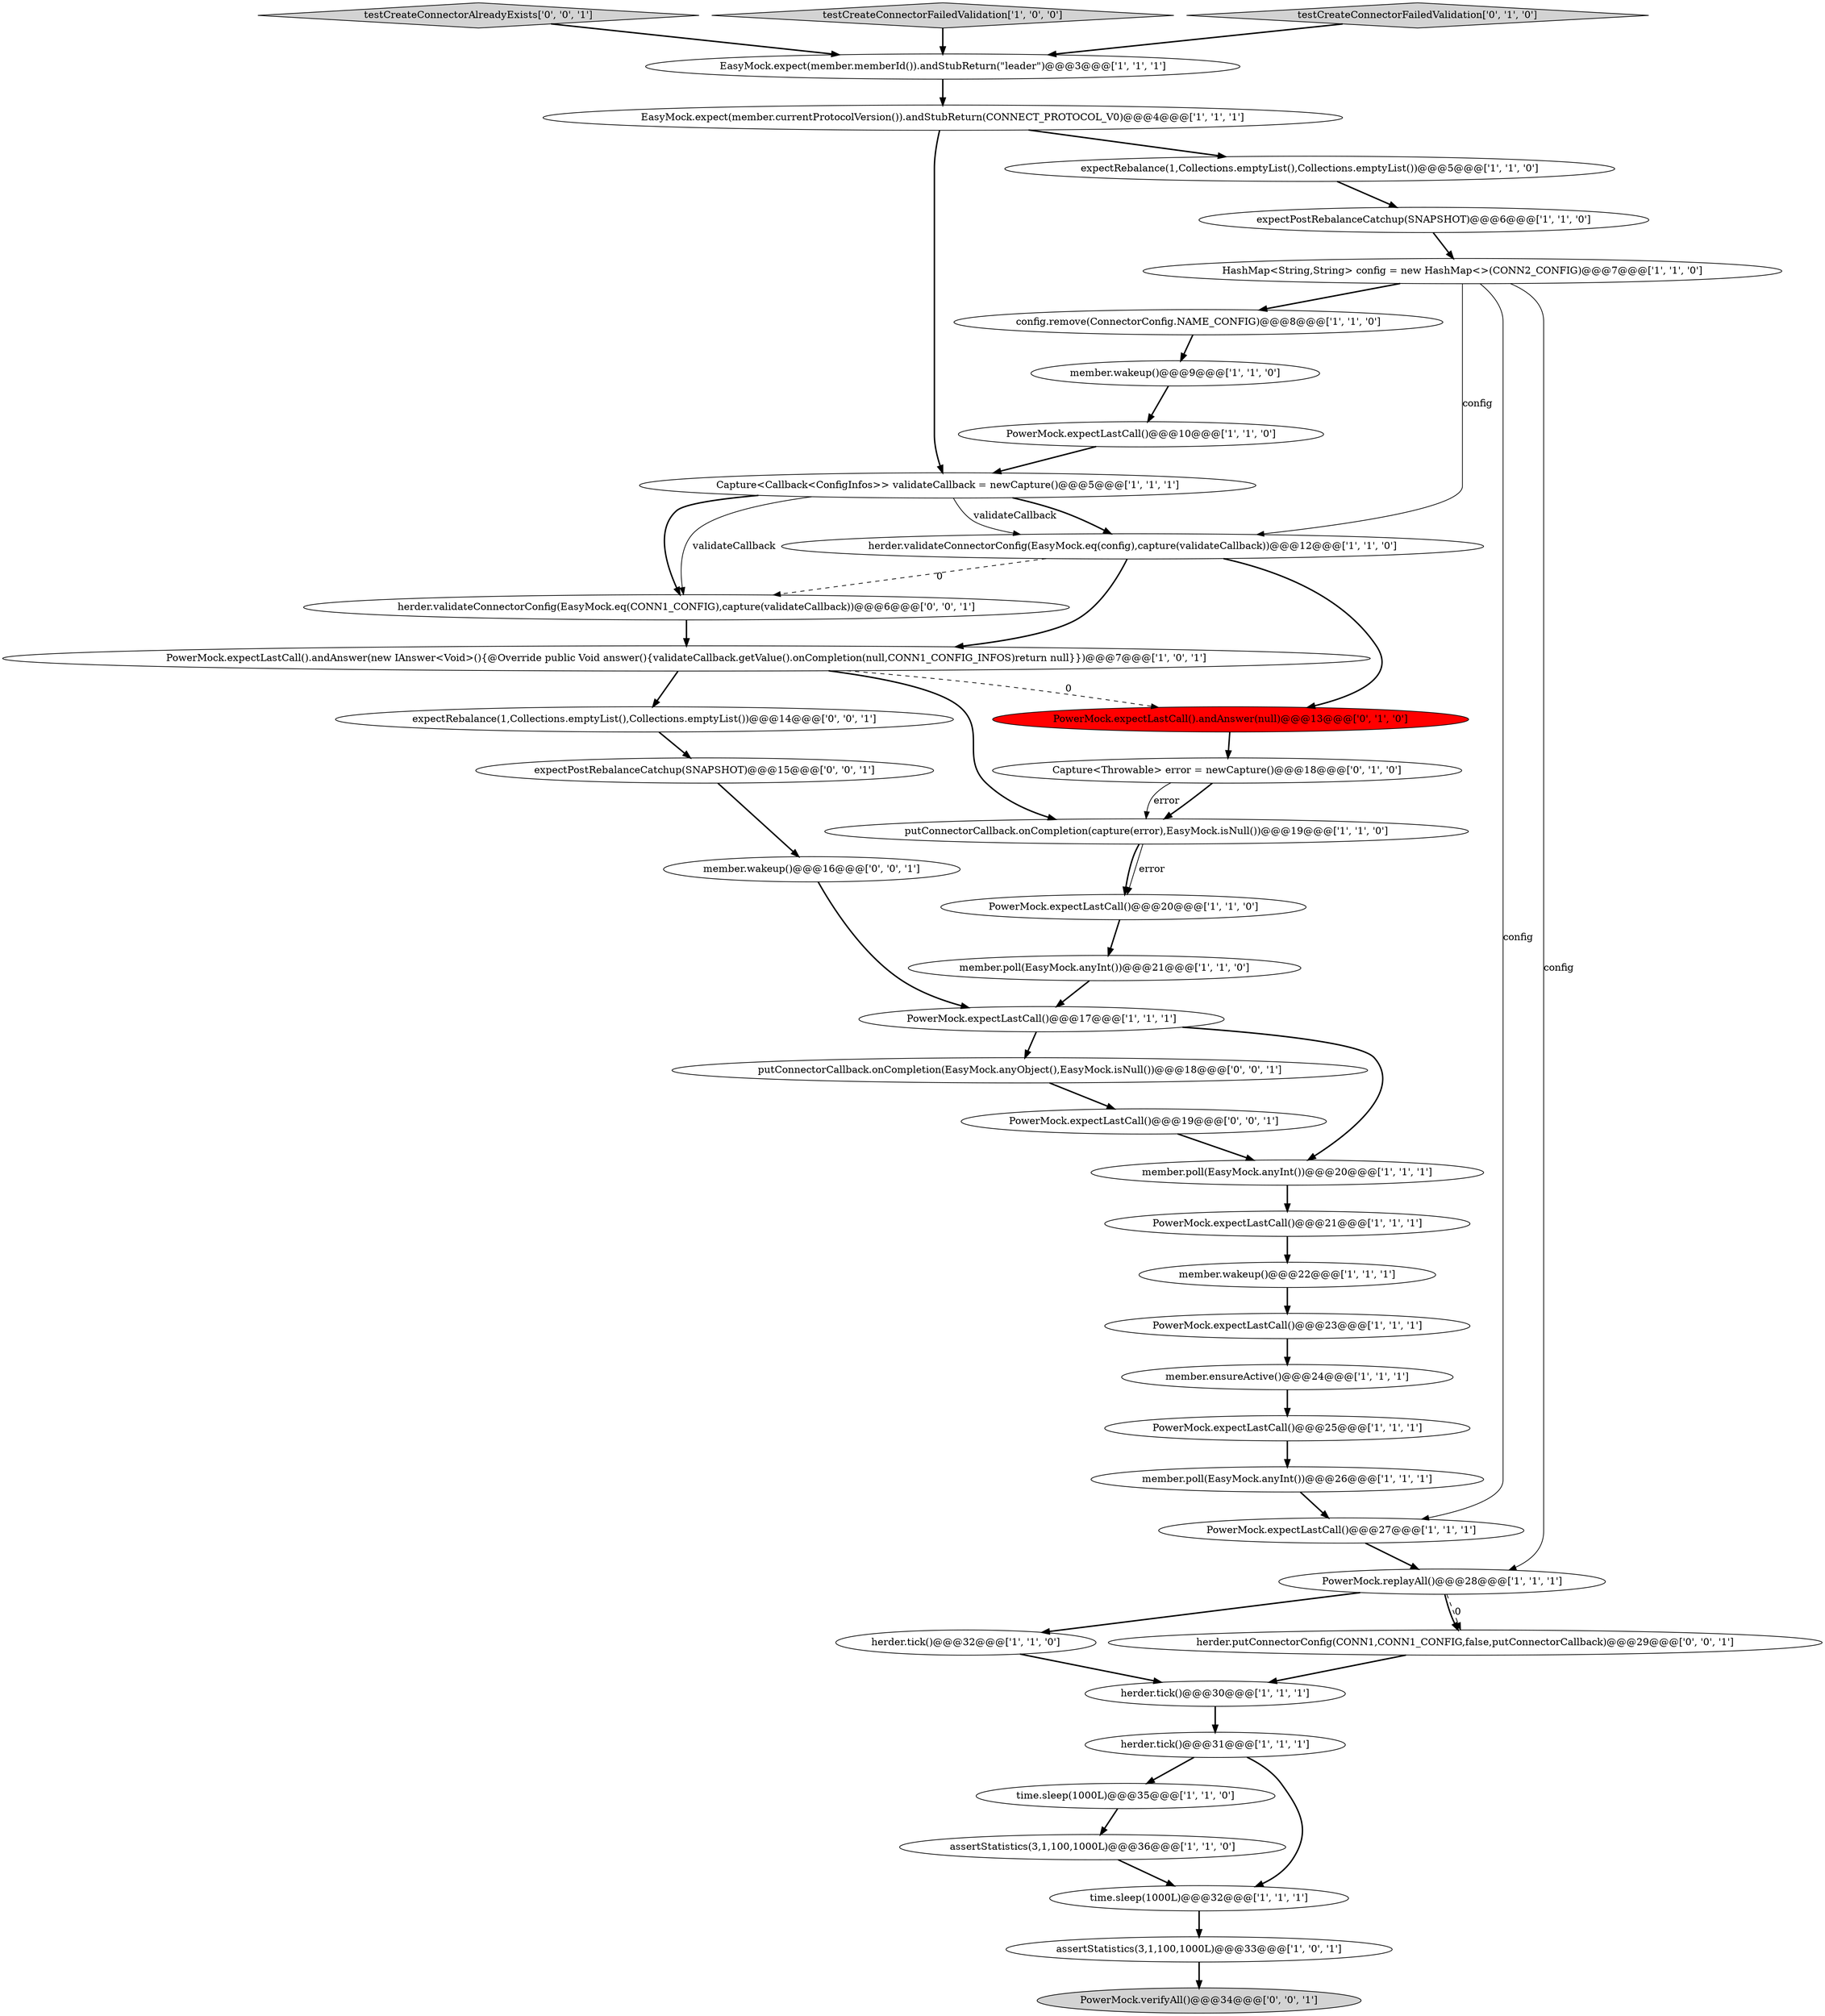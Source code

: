 digraph {
38 [style = filled, label = "testCreateConnectorAlreadyExists['0', '0', '1']", fillcolor = lightgray, shape = diamond image = "AAA0AAABBB3BBB"];
0 [style = filled, label = "PowerMock.expectLastCall()@@@20@@@['1', '1', '0']", fillcolor = white, shape = ellipse image = "AAA0AAABBB1BBB"];
2 [style = filled, label = "PowerMock.expectLastCall()@@@25@@@['1', '1', '1']", fillcolor = white, shape = ellipse image = "AAA0AAABBB1BBB"];
20 [style = filled, label = "putConnectorCallback.onCompletion(capture(error),EasyMock.isNull())@@@19@@@['1', '1', '0']", fillcolor = white, shape = ellipse image = "AAA0AAABBB1BBB"];
18 [style = filled, label = "config.remove(ConnectorConfig.NAME_CONFIG)@@@8@@@['1', '1', '0']", fillcolor = white, shape = ellipse image = "AAA0AAABBB1BBB"];
22 [style = filled, label = "PowerMock.replayAll()@@@28@@@['1', '1', '1']", fillcolor = white, shape = ellipse image = "AAA0AAABBB1BBB"];
26 [style = filled, label = "Capture<Callback<ConfigInfos>> validateCallback = newCapture()@@@5@@@['1', '1', '1']", fillcolor = white, shape = ellipse image = "AAA0AAABBB1BBB"];
13 [style = filled, label = "herder.tick()@@@30@@@['1', '1', '1']", fillcolor = white, shape = ellipse image = "AAA0AAABBB1BBB"];
15 [style = filled, label = "PowerMock.expectLastCall()@@@27@@@['1', '1', '1']", fillcolor = white, shape = ellipse image = "AAA0AAABBB1BBB"];
25 [style = filled, label = "testCreateConnectorFailedValidation['1', '0', '0']", fillcolor = lightgray, shape = diamond image = "AAA0AAABBB1BBB"];
43 [style = filled, label = "expectPostRebalanceCatchup(SNAPSHOT)@@@15@@@['0', '0', '1']", fillcolor = white, shape = ellipse image = "AAA0AAABBB3BBB"];
4 [style = filled, label = "EasyMock.expect(member.currentProtocolVersion()).andStubReturn(CONNECT_PROTOCOL_V0)@@@4@@@['1', '1', '1']", fillcolor = white, shape = ellipse image = "AAA0AAABBB1BBB"];
9 [style = filled, label = "expectPostRebalanceCatchup(SNAPSHOT)@@@6@@@['1', '1', '0']", fillcolor = white, shape = ellipse image = "AAA0AAABBB1BBB"];
8 [style = filled, label = "HashMap<String,String> config = new HashMap<>(CONN2_CONFIG)@@@7@@@['1', '1', '0']", fillcolor = white, shape = ellipse image = "AAA0AAABBB1BBB"];
27 [style = filled, label = "PowerMock.expectLastCall()@@@10@@@['1', '1', '0']", fillcolor = white, shape = ellipse image = "AAA0AAABBB1BBB"];
5 [style = filled, label = "member.poll(EasyMock.anyInt())@@@21@@@['1', '1', '0']", fillcolor = white, shape = ellipse image = "AAA0AAABBB1BBB"];
42 [style = filled, label = "herder.validateConnectorConfig(EasyMock.eq(CONN1_CONFIG),capture(validateCallback))@@@6@@@['0', '0', '1']", fillcolor = white, shape = ellipse image = "AAA0AAABBB3BBB"];
11 [style = filled, label = "assertStatistics(3,1,100,1000L)@@@33@@@['1', '0', '1']", fillcolor = white, shape = ellipse image = "AAA0AAABBB1BBB"];
41 [style = filled, label = "expectRebalance(1,Collections.emptyList(),Collections.emptyList())@@@14@@@['0', '0', '1']", fillcolor = white, shape = ellipse image = "AAA0AAABBB3BBB"];
29 [style = filled, label = "herder.tick()@@@32@@@['1', '1', '0']", fillcolor = white, shape = ellipse image = "AAA0AAABBB1BBB"];
19 [style = filled, label = "PowerMock.expectLastCall()@@@17@@@['1', '1', '1']", fillcolor = white, shape = ellipse image = "AAA0AAABBB1BBB"];
39 [style = filled, label = "PowerMock.expectLastCall()@@@19@@@['0', '0', '1']", fillcolor = white, shape = ellipse image = "AAA0AAABBB3BBB"];
23 [style = filled, label = "expectRebalance(1,Collections.emptyList(),Collections.emptyList())@@@5@@@['1', '1', '0']", fillcolor = white, shape = ellipse image = "AAA0AAABBB1BBB"];
33 [style = filled, label = "testCreateConnectorFailedValidation['0', '1', '0']", fillcolor = lightgray, shape = diamond image = "AAA0AAABBB2BBB"];
16 [style = filled, label = "member.wakeup()@@@22@@@['1', '1', '1']", fillcolor = white, shape = ellipse image = "AAA0AAABBB1BBB"];
35 [style = filled, label = "putConnectorCallback.onCompletion(EasyMock.anyObject(),EasyMock.isNull())@@@18@@@['0', '0', '1']", fillcolor = white, shape = ellipse image = "AAA0AAABBB3BBB"];
3 [style = filled, label = "member.ensureActive()@@@24@@@['1', '1', '1']", fillcolor = white, shape = ellipse image = "AAA0AAABBB1BBB"];
37 [style = filled, label = "PowerMock.verifyAll()@@@34@@@['0', '0', '1']", fillcolor = lightgray, shape = ellipse image = "AAA0AAABBB3BBB"];
36 [style = filled, label = "member.wakeup()@@@16@@@['0', '0', '1']", fillcolor = white, shape = ellipse image = "AAA0AAABBB3BBB"];
28 [style = filled, label = "PowerMock.expectLastCall().andAnswer(new IAnswer<Void>(){@Override public Void answer(){validateCallback.getValue().onCompletion(null,CONN1_CONFIG_INFOS)return null}})@@@7@@@['1', '0', '1']", fillcolor = white, shape = ellipse image = "AAA0AAABBB1BBB"];
17 [style = filled, label = "time.sleep(1000L)@@@32@@@['1', '1', '1']", fillcolor = white, shape = ellipse image = "AAA0AAABBB1BBB"];
40 [style = filled, label = "herder.putConnectorConfig(CONN1,CONN1_CONFIG,false,putConnectorCallback)@@@29@@@['0', '0', '1']", fillcolor = white, shape = ellipse image = "AAA0AAABBB3BBB"];
6 [style = filled, label = "PowerMock.expectLastCall()@@@23@@@['1', '1', '1']", fillcolor = white, shape = ellipse image = "AAA0AAABBB1BBB"];
30 [style = filled, label = "assertStatistics(3,1,100,1000L)@@@36@@@['1', '1', '0']", fillcolor = white, shape = ellipse image = "AAA0AAABBB1BBB"];
32 [style = filled, label = "PowerMock.expectLastCall().andAnswer(null)@@@13@@@['0', '1', '0']", fillcolor = red, shape = ellipse image = "AAA1AAABBB2BBB"];
24 [style = filled, label = "herder.tick()@@@31@@@['1', '1', '1']", fillcolor = white, shape = ellipse image = "AAA0AAABBB1BBB"];
31 [style = filled, label = "herder.validateConnectorConfig(EasyMock.eq(config),capture(validateCallback))@@@12@@@['1', '1', '0']", fillcolor = white, shape = ellipse image = "AAA0AAABBB1BBB"];
34 [style = filled, label = "Capture<Throwable> error = newCapture()@@@18@@@['0', '1', '0']", fillcolor = white, shape = ellipse image = "AAA0AAABBB2BBB"];
1 [style = filled, label = "member.poll(EasyMock.anyInt())@@@26@@@['1', '1', '1']", fillcolor = white, shape = ellipse image = "AAA0AAABBB1BBB"];
10 [style = filled, label = "member.poll(EasyMock.anyInt())@@@20@@@['1', '1', '1']", fillcolor = white, shape = ellipse image = "AAA0AAABBB1BBB"];
14 [style = filled, label = "EasyMock.expect(member.memberId()).andStubReturn(\"leader\")@@@3@@@['1', '1', '1']", fillcolor = white, shape = ellipse image = "AAA0AAABBB1BBB"];
7 [style = filled, label = "time.sleep(1000L)@@@35@@@['1', '1', '0']", fillcolor = white, shape = ellipse image = "AAA0AAABBB1BBB"];
21 [style = filled, label = "member.wakeup()@@@9@@@['1', '1', '0']", fillcolor = white, shape = ellipse image = "AAA0AAABBB1BBB"];
12 [style = filled, label = "PowerMock.expectLastCall()@@@21@@@['1', '1', '1']", fillcolor = white, shape = ellipse image = "AAA0AAABBB1BBB"];
6->3 [style = bold, label=""];
33->14 [style = bold, label=""];
26->42 [style = bold, label=""];
30->17 [style = bold, label=""];
13->24 [style = bold, label=""];
34->20 [style = bold, label=""];
7->30 [style = bold, label=""];
21->27 [style = bold, label=""];
28->20 [style = bold, label=""];
22->40 [style = dashed, label="0"];
8->18 [style = bold, label=""];
2->1 [style = bold, label=""];
31->32 [style = bold, label=""];
16->6 [style = bold, label=""];
1->15 [style = bold, label=""];
20->0 [style = solid, label="error"];
20->0 [style = bold, label=""];
35->39 [style = bold, label=""];
43->36 [style = bold, label=""];
34->20 [style = solid, label="error"];
22->29 [style = bold, label=""];
4->26 [style = bold, label=""];
11->37 [style = bold, label=""];
19->10 [style = bold, label=""];
22->40 [style = bold, label=""];
12->16 [style = bold, label=""];
25->14 [style = bold, label=""];
32->34 [style = bold, label=""];
31->42 [style = dashed, label="0"];
9->8 [style = bold, label=""];
40->13 [style = bold, label=""];
8->31 [style = solid, label="config"];
8->15 [style = solid, label="config"];
17->11 [style = bold, label=""];
28->41 [style = bold, label=""];
15->22 [style = bold, label=""];
38->14 [style = bold, label=""];
5->19 [style = bold, label=""];
26->31 [style = bold, label=""];
26->31 [style = solid, label="validateCallback"];
3->2 [style = bold, label=""];
10->12 [style = bold, label=""];
19->35 [style = bold, label=""];
39->10 [style = bold, label=""];
24->17 [style = bold, label=""];
31->28 [style = bold, label=""];
18->21 [style = bold, label=""];
42->28 [style = bold, label=""];
26->42 [style = solid, label="validateCallback"];
24->7 [style = bold, label=""];
23->9 [style = bold, label=""];
41->43 [style = bold, label=""];
8->22 [style = solid, label="config"];
4->23 [style = bold, label=""];
28->32 [style = dashed, label="0"];
36->19 [style = bold, label=""];
0->5 [style = bold, label=""];
14->4 [style = bold, label=""];
27->26 [style = bold, label=""];
29->13 [style = bold, label=""];
}
